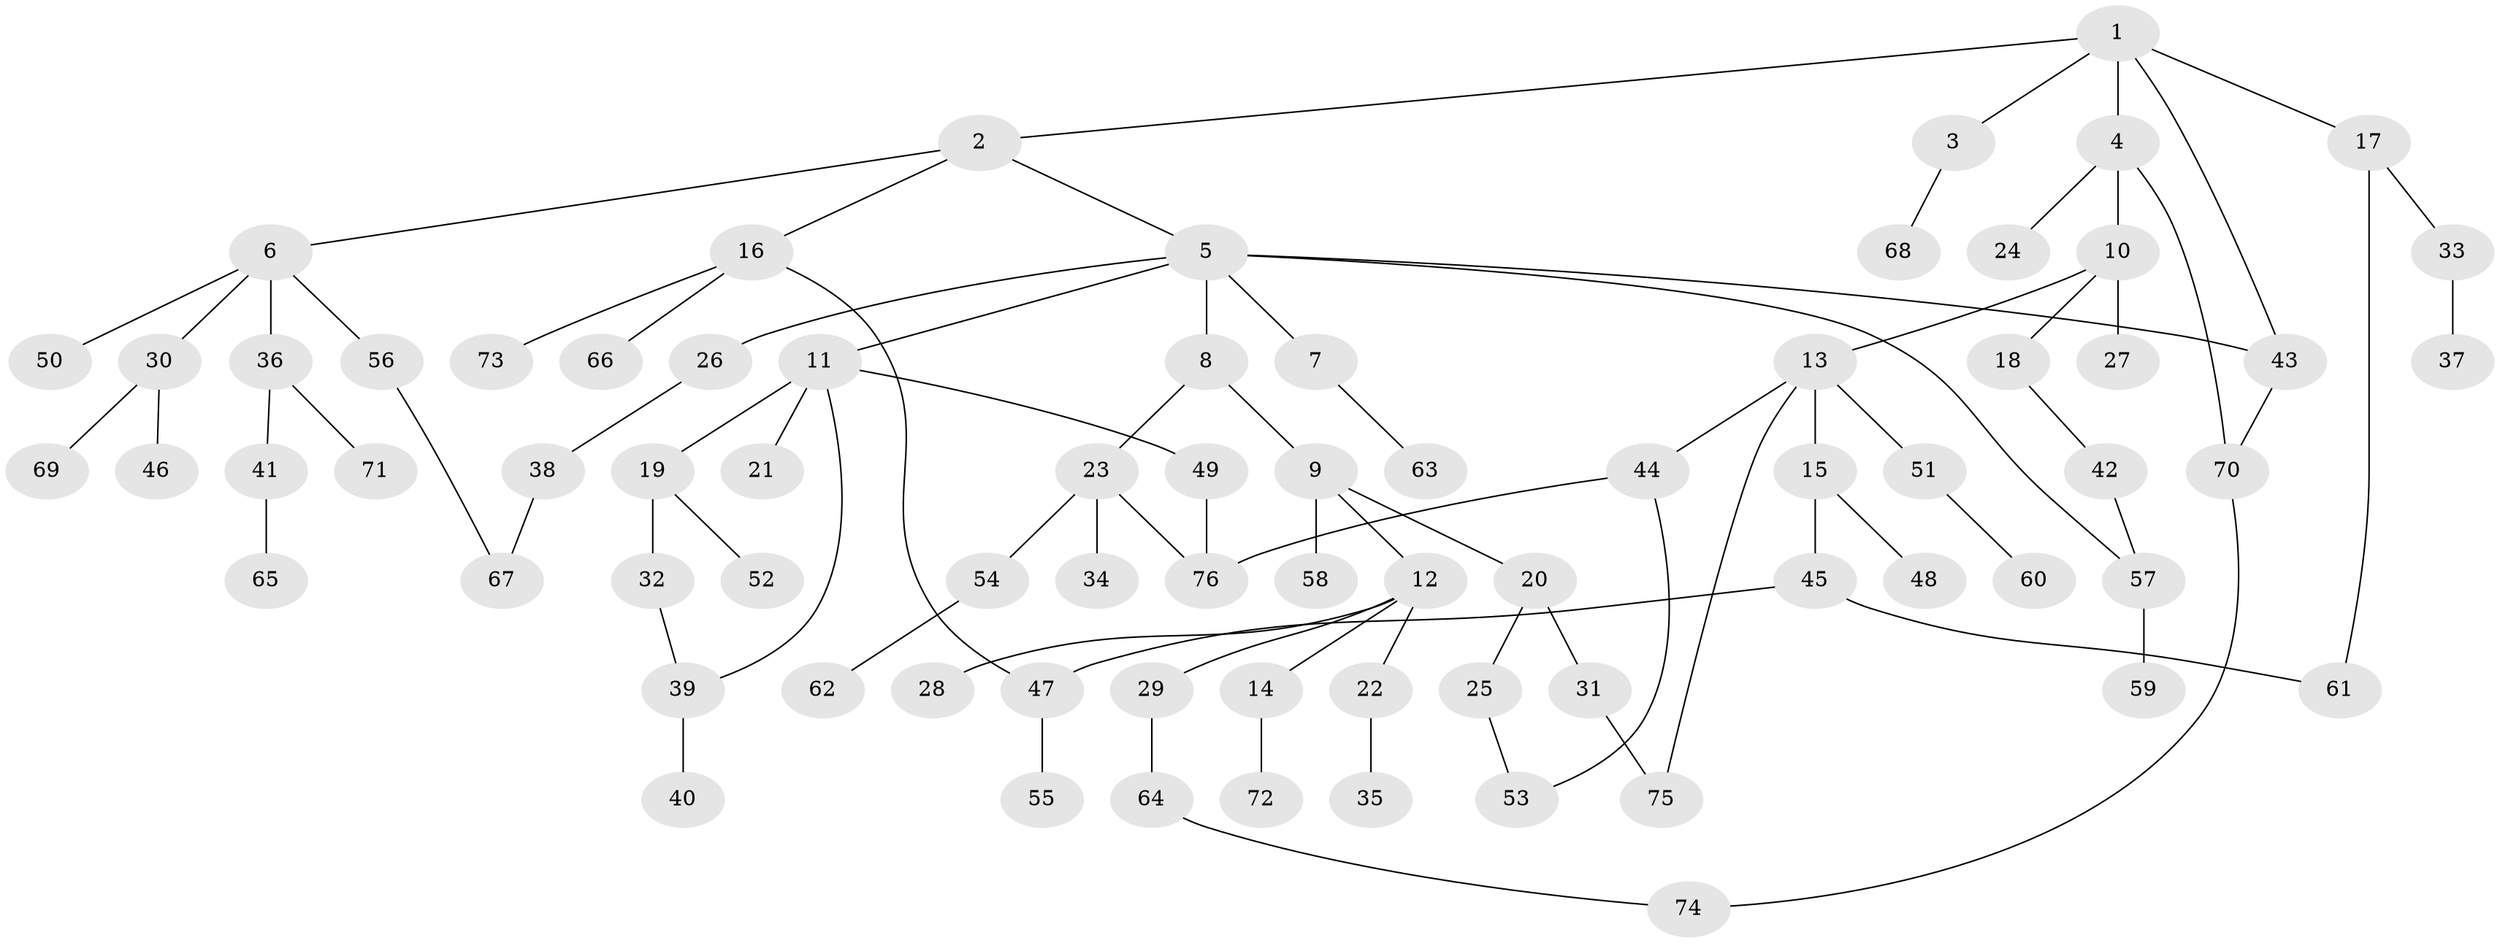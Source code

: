 // Generated by graph-tools (version 1.1) at 2025/01/03/09/25 03:01:01]
// undirected, 76 vertices, 87 edges
graph export_dot {
graph [start="1"]
  node [color=gray90,style=filled];
  1;
  2;
  3;
  4;
  5;
  6;
  7;
  8;
  9;
  10;
  11;
  12;
  13;
  14;
  15;
  16;
  17;
  18;
  19;
  20;
  21;
  22;
  23;
  24;
  25;
  26;
  27;
  28;
  29;
  30;
  31;
  32;
  33;
  34;
  35;
  36;
  37;
  38;
  39;
  40;
  41;
  42;
  43;
  44;
  45;
  46;
  47;
  48;
  49;
  50;
  51;
  52;
  53;
  54;
  55;
  56;
  57;
  58;
  59;
  60;
  61;
  62;
  63;
  64;
  65;
  66;
  67;
  68;
  69;
  70;
  71;
  72;
  73;
  74;
  75;
  76;
  1 -- 2;
  1 -- 3;
  1 -- 4;
  1 -- 17;
  1 -- 43;
  2 -- 5;
  2 -- 6;
  2 -- 16;
  3 -- 68;
  4 -- 10;
  4 -- 24;
  4 -- 70;
  5 -- 7;
  5 -- 8;
  5 -- 11;
  5 -- 26;
  5 -- 43;
  5 -- 57;
  6 -- 30;
  6 -- 36;
  6 -- 50;
  6 -- 56;
  7 -- 63;
  8 -- 9;
  8 -- 23;
  9 -- 12;
  9 -- 20;
  9 -- 58;
  10 -- 13;
  10 -- 18;
  10 -- 27;
  11 -- 19;
  11 -- 21;
  11 -- 49;
  11 -- 39;
  12 -- 14;
  12 -- 22;
  12 -- 28;
  12 -- 29;
  13 -- 15;
  13 -- 44;
  13 -- 51;
  13 -- 75;
  14 -- 72;
  15 -- 45;
  15 -- 48;
  16 -- 66;
  16 -- 73;
  16 -- 47;
  17 -- 33;
  17 -- 61;
  18 -- 42;
  19 -- 32;
  19 -- 52;
  20 -- 25;
  20 -- 31;
  22 -- 35;
  23 -- 34;
  23 -- 54;
  23 -- 76;
  25 -- 53;
  26 -- 38;
  29 -- 64;
  30 -- 46;
  30 -- 69;
  31 -- 75;
  32 -- 39;
  33 -- 37;
  36 -- 41;
  36 -- 71;
  38 -- 67;
  39 -- 40;
  41 -- 65;
  42 -- 57;
  43 -- 70;
  44 -- 53;
  44 -- 76;
  45 -- 47;
  45 -- 61;
  47 -- 55;
  49 -- 76;
  51 -- 60;
  54 -- 62;
  56 -- 67;
  57 -- 59;
  64 -- 74;
  70 -- 74;
}
